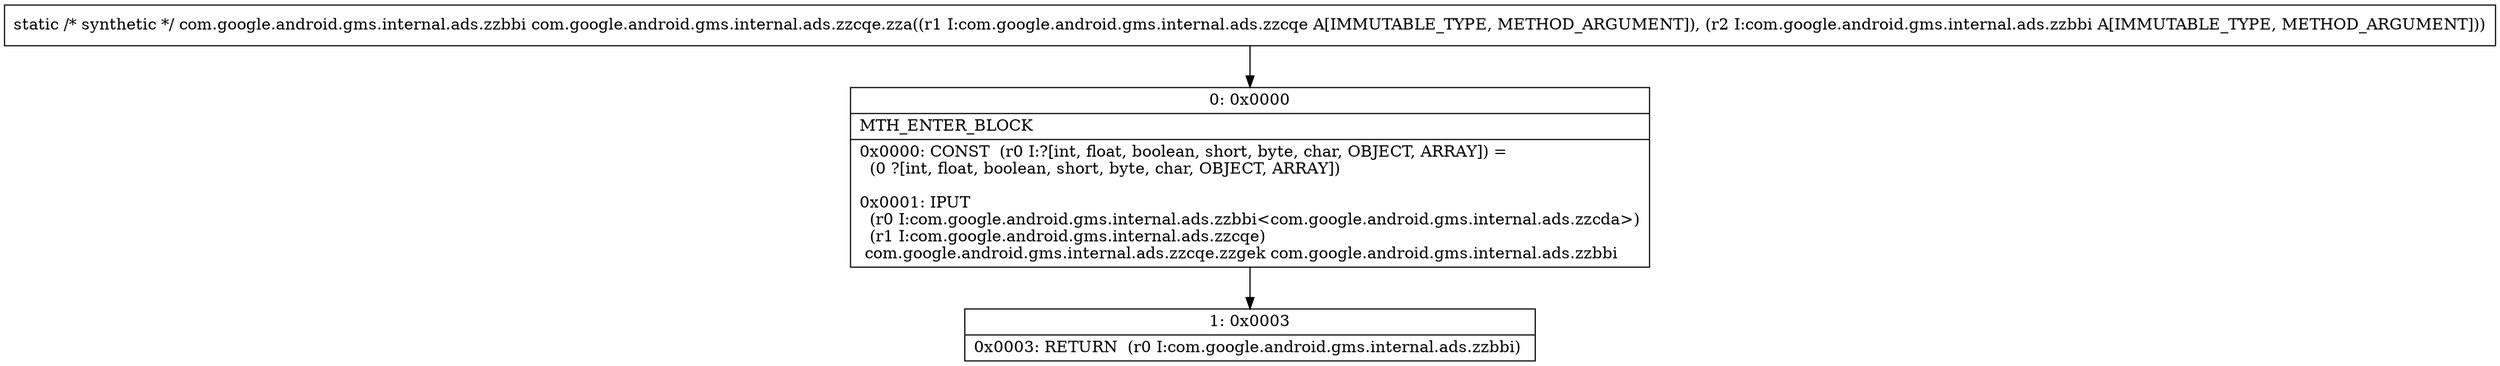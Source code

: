 digraph "CFG forcom.google.android.gms.internal.ads.zzcqe.zza(Lcom\/google\/android\/gms\/internal\/ads\/zzcqe;Lcom\/google\/android\/gms\/internal\/ads\/zzbbi;)Lcom\/google\/android\/gms\/internal\/ads\/zzbbi;" {
Node_0 [shape=record,label="{0\:\ 0x0000|MTH_ENTER_BLOCK\l|0x0000: CONST  (r0 I:?[int, float, boolean, short, byte, char, OBJECT, ARRAY]) = \l  (0 ?[int, float, boolean, short, byte, char, OBJECT, ARRAY])\l \l0x0001: IPUT  \l  (r0 I:com.google.android.gms.internal.ads.zzbbi\<com.google.android.gms.internal.ads.zzcda\>)\l  (r1 I:com.google.android.gms.internal.ads.zzcqe)\l com.google.android.gms.internal.ads.zzcqe.zzgek com.google.android.gms.internal.ads.zzbbi \l}"];
Node_1 [shape=record,label="{1\:\ 0x0003|0x0003: RETURN  (r0 I:com.google.android.gms.internal.ads.zzbbi) \l}"];
MethodNode[shape=record,label="{static \/* synthetic *\/ com.google.android.gms.internal.ads.zzbbi com.google.android.gms.internal.ads.zzcqe.zza((r1 I:com.google.android.gms.internal.ads.zzcqe A[IMMUTABLE_TYPE, METHOD_ARGUMENT]), (r2 I:com.google.android.gms.internal.ads.zzbbi A[IMMUTABLE_TYPE, METHOD_ARGUMENT])) }"];
MethodNode -> Node_0;
Node_0 -> Node_1;
}


